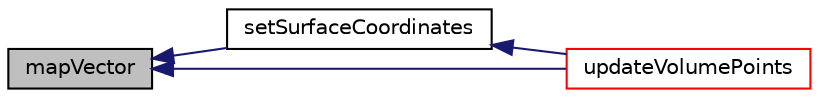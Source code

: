 digraph "mapVector"
{
  bgcolor="transparent";
  edge [fontname="Helvetica",fontsize="10",labelfontname="Helvetica",labelfontsize="10"];
  node [fontname="Helvetica",fontsize="10",shape=record];
  rankdir="LR";
  Node121 [label="mapVector",height=0.2,width=0.4,color="black", fillcolor="grey75", style="filled", fontcolor="black"];
  Node121 -> Node122 [dir="back",color="midnightblue",fontsize="10",style="solid",fontname="Helvetica"];
  Node122 [label="setSurfaceCoordinates",height=0.2,width=0.4,color="black",URL="$classdafoam_1_1pyDAFoam_1_1PYDAFOAM.html#a6850fa33c4c3d8412a9d9297146b21be"];
  Node122 -> Node123 [dir="back",color="midnightblue",fontsize="10",style="solid",fontname="Helvetica"];
  Node123 [label="updateVolumePoints",height=0.2,width=0.4,color="red",URL="$classdafoam_1_1pyDAFoam_1_1PYDAFOAM.html#aaeb1841365e3ac6b6903bab3314e8c76"];
  Node121 -> Node123 [dir="back",color="midnightblue",fontsize="10",style="solid",fontname="Helvetica"];
}

